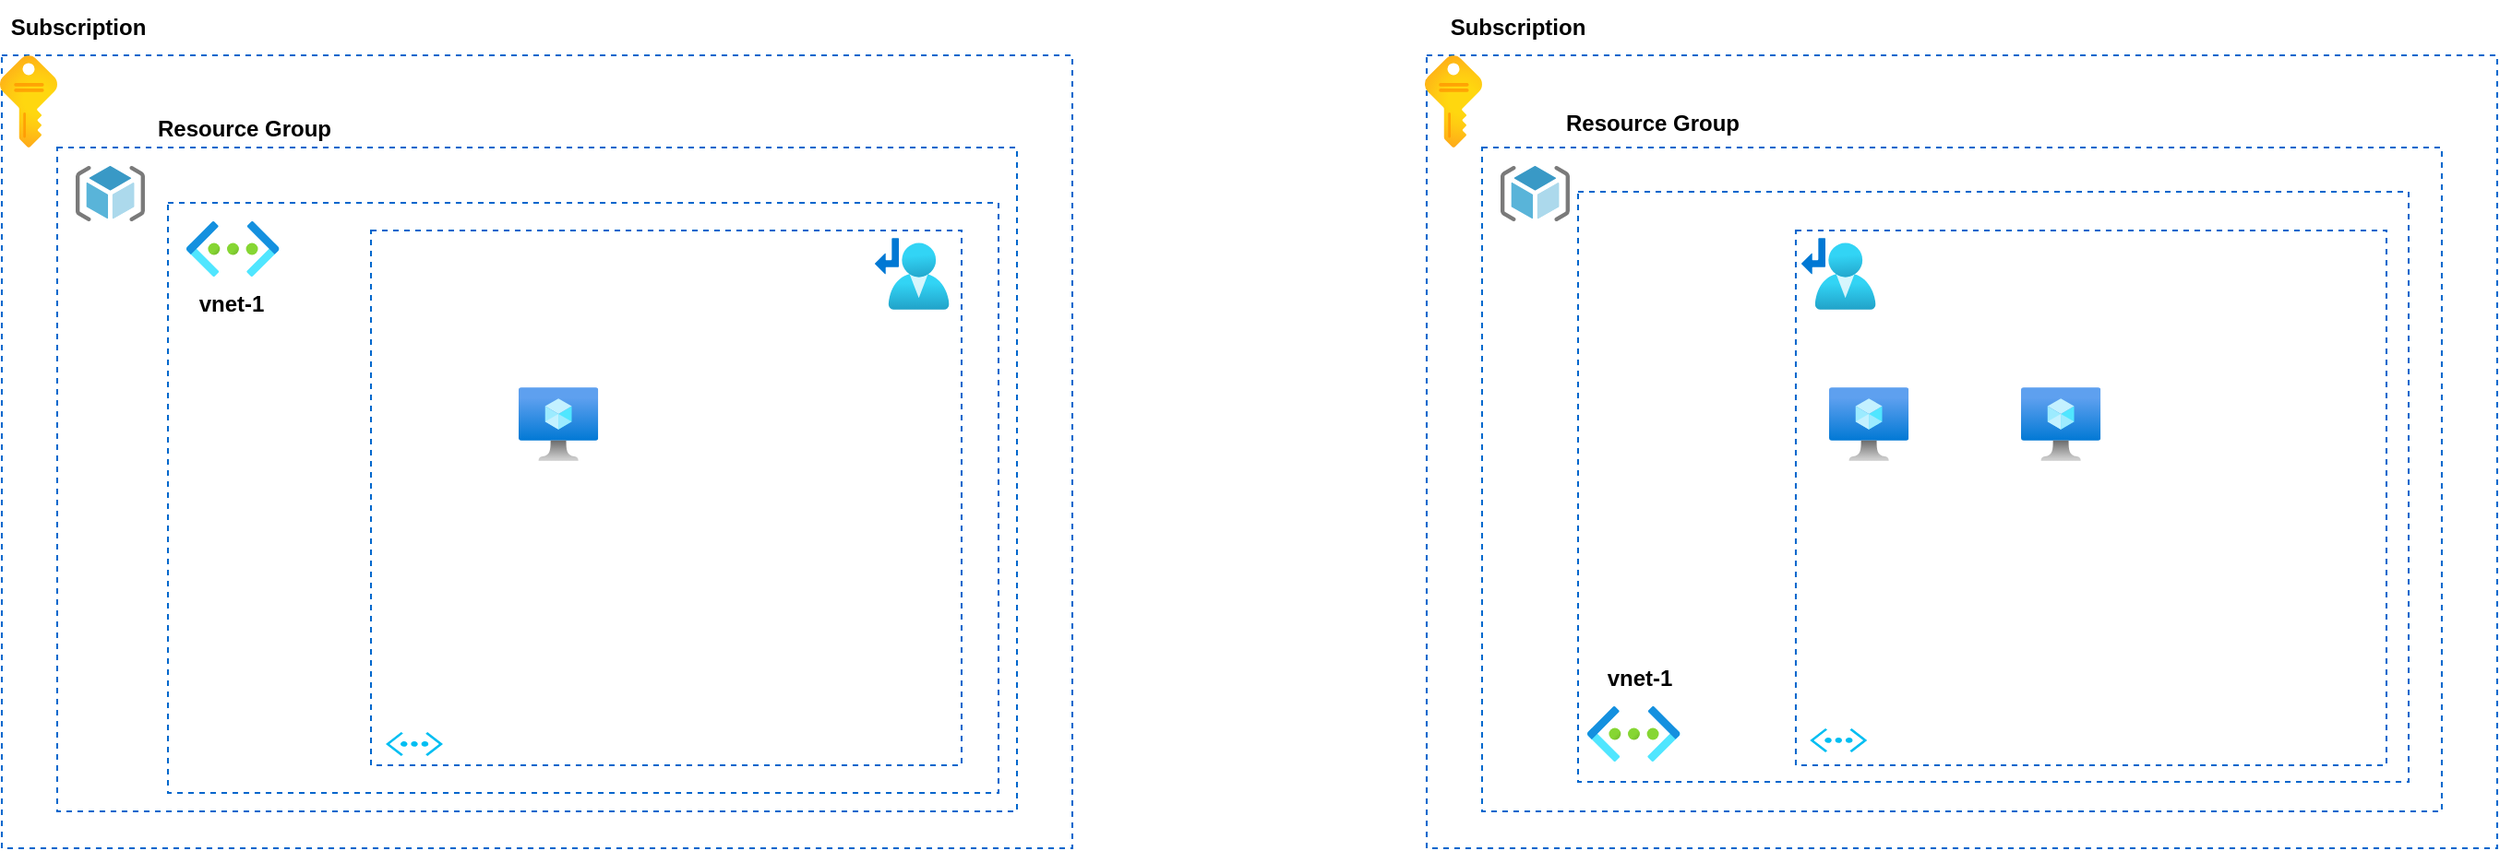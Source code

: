 <mxfile version="20.8.23" type="github">
  <diagram name="Page-1" id="ns_6oRbBrbEgYeCaZkXX">
    <mxGraphModel dx="2049" dy="1091" grid="1" gridSize="10" guides="1" tooltips="1" connect="1" arrows="1" fold="1" page="1" pageScale="1" pageWidth="827" pageHeight="1169" math="0" shadow="0">
      <root>
        <mxCell id="0" />
        <mxCell id="1" parent="0" />
        <mxCell id="ZW3ZCRvRoIy4dXy_MIIo-1" value="" style="rounded=0;whiteSpace=wrap;html=1;dashed=1;strokeColor=#0066CC;fillColor=none;" vertex="1" parent="1">
          <mxGeometry x="60.99" y="300" width="580" height="430" as="geometry" />
        </mxCell>
        <mxCell id="ZW3ZCRvRoIy4dXy_MIIo-2" value="" style="rounded=0;whiteSpace=wrap;html=1;dashed=1;strokeColor=#0066CC;fillColor=none;" vertex="1" parent="1">
          <mxGeometry x="90.99" y="350" width="520" height="360" as="geometry" />
        </mxCell>
        <mxCell id="ZW3ZCRvRoIy4dXy_MIIo-3" value="" style="rounded=0;whiteSpace=wrap;html=1;dashed=1;strokeColor=#0066CC;fillColor=none;" vertex="1" parent="1">
          <mxGeometry x="150.99" y="380" width="450" height="320" as="geometry" />
        </mxCell>
        <mxCell id="ZW3ZCRvRoIy4dXy_MIIo-4" value="" style="aspect=fixed;html=1;points=[];align=center;image;fontSize=12;image=img/lib/azure2/networking/Virtual_Networks.svg;strokeColor=#BAC8D3;fontColor=#EEEEEE;fillColor=#09555B;" vertex="1" parent="1">
          <mxGeometry x="160.99" y="390" width="50.25" height="30" as="geometry" />
        </mxCell>
        <mxCell id="ZW3ZCRvRoIy4dXy_MIIo-5" value="" style="sketch=0;aspect=fixed;html=1;points=[];align=center;image;fontSize=12;image=img/lib/mscae/ResourceGroup.svg;strokeColor=#BAC8D3;fontColor=#EEEEEE;fillColor=#09555B;" vertex="1" parent="1">
          <mxGeometry x="100.99" y="360" width="37.5" height="30" as="geometry" />
        </mxCell>
        <mxCell id="ZW3ZCRvRoIy4dXy_MIIo-6" value="" style="aspect=fixed;html=1;points=[];align=center;image;fontSize=12;image=img/lib/azure2/general/Subscriptions.svg;dashed=1;strokeColor=#0066CC;fontColor=#EEEEEE;fillColor=none;gradientColor=none;" vertex="1" parent="1">
          <mxGeometry x="60" y="300" width="30.99" height="50" as="geometry" />
        </mxCell>
        <mxCell id="ZW3ZCRvRoIy4dXy_MIIo-7" value="" style="rounded=0;whiteSpace=wrap;html=1;dashed=1;strokeColor=#0066CC;fillColor=none;" vertex="1" parent="1">
          <mxGeometry x="260.99" y="395" width="320" height="290" as="geometry" />
        </mxCell>
        <mxCell id="ZW3ZCRvRoIy4dXy_MIIo-8" value="" style="aspect=fixed;html=1;points=[];align=center;image;fontSize=12;image=img/lib/azure2/compute/Virtual_Machine.svg;labelBackgroundColor=none;fillColor=#09555B;strokeColor=#BAC8D3;fontColor=#EEEEEE;" vertex="1" parent="1">
          <mxGeometry x="340.99" y="480" width="43.13" height="40" as="geometry" />
        </mxCell>
        <mxCell id="ZW3ZCRvRoIy4dXy_MIIo-9" value="" style="rounded=0;whiteSpace=wrap;html=1;dashed=1;strokeColor=#0066CC;fillColor=none;" vertex="1" parent="1">
          <mxGeometry x="1032.98" y="395" width="320" height="290" as="geometry" />
        </mxCell>
        <mxCell id="ZW3ZCRvRoIy4dXy_MIIo-10" value="" style="rounded=0;whiteSpace=wrap;html=1;dashed=1;strokeColor=#0066CC;fillColor=none;" vertex="1" parent="1">
          <mxGeometry x="862.98" y="350" width="520" height="360" as="geometry" />
        </mxCell>
        <mxCell id="ZW3ZCRvRoIy4dXy_MIIo-11" value="" style="rounded=0;whiteSpace=wrap;html=1;dashed=1;strokeColor=#0066CC;fillColor=none;" vertex="1" parent="1">
          <mxGeometry x="832.98" y="300" width="580" height="430" as="geometry" />
        </mxCell>
        <mxCell id="ZW3ZCRvRoIy4dXy_MIIo-12" value="" style="aspect=fixed;html=1;points=[];align=center;image;fontSize=12;image=img/lib/azure2/general/Subscriptions.svg;dashed=1;strokeColor=#0066CC;fontColor=#EEEEEE;fillColor=none;gradientColor=none;" vertex="1" parent="1">
          <mxGeometry x="831.99" y="300" width="30.99" height="50" as="geometry" />
        </mxCell>
        <mxCell id="ZW3ZCRvRoIy4dXy_MIIo-13" value="" style="sketch=0;aspect=fixed;html=1;points=[];align=center;image;fontSize=12;image=img/lib/mscae/ResourceGroup.svg;strokeColor=#BAC8D3;fontColor=#EEEEEE;fillColor=#09555B;" vertex="1" parent="1">
          <mxGeometry x="872.98" y="360" width="37.5" height="30" as="geometry" />
        </mxCell>
        <mxCell id="ZW3ZCRvRoIy4dXy_MIIo-14" value="" style="aspect=fixed;html=1;points=[];align=center;image;fontSize=12;image=img/lib/azure2/compute/Virtual_Machine.svg;labelBackgroundColor=none;fillColor=#09555B;strokeColor=#BAC8D3;fontColor=#EEEEEE;" vertex="1" parent="1">
          <mxGeometry x="1051" y="480" width="43.13" height="40" as="geometry" />
        </mxCell>
        <mxCell id="ZW3ZCRvRoIy4dXy_MIIo-15" value="" style="aspect=fixed;html=1;points=[];align=center;image;fontSize=12;image=img/lib/azure2/networking/Route_Tables.svg;dashed=1;strokeColor=#0066CC;fontColor=#EEEEEE;fillColor=none;gradientColor=none;" vertex="1" parent="1">
          <mxGeometry x="534" y="399" width="40.26" height="39" as="geometry" />
        </mxCell>
        <mxCell id="ZW3ZCRvRoIy4dXy_MIIo-16" value="" style="aspect=fixed;html=1;points=[];align=center;image;fontSize=12;image=img/lib/azure2/networking/Route_Tables.svg;dashed=1;strokeColor=#0066CC;fontColor=#EEEEEE;fillColor=none;gradientColor=none;" vertex="1" parent="1">
          <mxGeometry x="1036" y="399" width="40.26" height="39" as="geometry" />
        </mxCell>
        <mxCell id="ZW3ZCRvRoIy4dXy_MIIo-17" value="" style="verticalLabelPosition=bottom;html=1;verticalAlign=top;align=center;strokeColor=none;fillColor=#00BEF2;shape=mxgraph.azure.virtual_network;pointerEvents=1;dashed=1;fontColor=#EEEEEE;" vertex="1" parent="1">
          <mxGeometry x="269" y="667" width="31" height="13" as="geometry" />
        </mxCell>
        <mxCell id="ZW3ZCRvRoIy4dXy_MIIo-18" value="" style="verticalLabelPosition=bottom;html=1;verticalAlign=top;align=center;strokeColor=none;fillColor=#00BEF2;shape=mxgraph.azure.virtual_network;pointerEvents=1;dashed=1;fontColor=#EEEEEE;" vertex="1" parent="1">
          <mxGeometry x="1040.63" y="665" width="31" height="13" as="geometry" />
        </mxCell>
        <mxCell id="ZW3ZCRvRoIy4dXy_MIIo-19" value="" style="aspect=fixed;html=1;points=[];align=center;image;fontSize=12;image=img/lib/azure2/compute/Virtual_Machine.svg;labelBackgroundColor=none;fillColor=#09555B;strokeColor=#BAC8D3;fontColor=#EEEEEE;" vertex="1" parent="1">
          <mxGeometry x="1155" y="480" width="43.13" height="40" as="geometry" />
        </mxCell>
        <mxCell id="ZW3ZCRvRoIy4dXy_MIIo-20" value="&lt;b&gt;Subscription&lt;/b&gt;" style="text;html=1;strokeColor=none;fillColor=none;align=center;verticalAlign=middle;whiteSpace=wrap;rounded=0;fontColor=#000000;" vertex="1" parent="1">
          <mxGeometry x="60.99" y="270" width="83" height="30" as="geometry" />
        </mxCell>
        <mxCell id="ZW3ZCRvRoIy4dXy_MIIo-21" value="&lt;b&gt;Subscription&lt;/b&gt;" style="text;html=1;strokeColor=none;fillColor=none;align=center;verticalAlign=middle;whiteSpace=wrap;rounded=0;fontColor=#000000;" vertex="1" parent="1">
          <mxGeometry x="841" y="270" width="83" height="30" as="geometry" />
        </mxCell>
        <mxCell id="ZW3ZCRvRoIy4dXy_MIIo-22" value="&lt;b&gt;Resource Group&lt;/b&gt;" style="text;html=1;strokeColor=none;fillColor=none;align=center;verticalAlign=middle;whiteSpace=wrap;rounded=0;fontColor=#000000;" vertex="1" parent="1">
          <mxGeometry x="138.49" y="325" width="108.51" height="30" as="geometry" />
        </mxCell>
        <mxCell id="ZW3ZCRvRoIy4dXy_MIIo-23" value="&lt;b&gt;Resource Group&lt;/b&gt;" style="text;html=1;strokeColor=none;fillColor=none;align=center;verticalAlign=middle;whiteSpace=wrap;rounded=0;fontColor=#000000;" vertex="1" parent="1">
          <mxGeometry x="901" y="322" width="108.51" height="30" as="geometry" />
        </mxCell>
        <mxCell id="ZW3ZCRvRoIy4dXy_MIIo-24" value="&lt;b&gt;vnet-1&lt;/b&gt;" style="text;html=1;strokeColor=none;fillColor=none;align=center;verticalAlign=middle;whiteSpace=wrap;rounded=0;fontColor=#000000;" vertex="1" parent="1">
          <mxGeometry x="152.48" y="420" width="66.52" height="30" as="geometry" />
        </mxCell>
        <mxCell id="ZW3ZCRvRoIy4dXy_MIIo-25" value="" style="rounded=0;whiteSpace=wrap;html=1;dashed=1;strokeColor=#0066CC;fillColor=none;" vertex="1" parent="1">
          <mxGeometry x="915" y="374" width="450" height="320" as="geometry" />
        </mxCell>
        <mxCell id="ZW3ZCRvRoIy4dXy_MIIo-26" value="&lt;b&gt;vnet-1&lt;/b&gt;" style="text;html=1;strokeColor=none;fillColor=none;align=center;verticalAlign=middle;whiteSpace=wrap;rounded=0;fontColor=#000000;" vertex="1" parent="1">
          <mxGeometry x="915" y="623" width="66.52" height="30" as="geometry" />
        </mxCell>
        <mxCell id="ZW3ZCRvRoIy4dXy_MIIo-27" value="" style="aspect=fixed;html=1;points=[];align=center;image;fontSize=12;image=img/lib/azure2/networking/Virtual_Networks.svg;strokeColor=#BAC8D3;fontColor=#EEEEEE;fillColor=#09555B;" vertex="1" parent="1">
          <mxGeometry x="920" y="653" width="50.25" height="30" as="geometry" />
        </mxCell>
      </root>
    </mxGraphModel>
  </diagram>
</mxfile>
